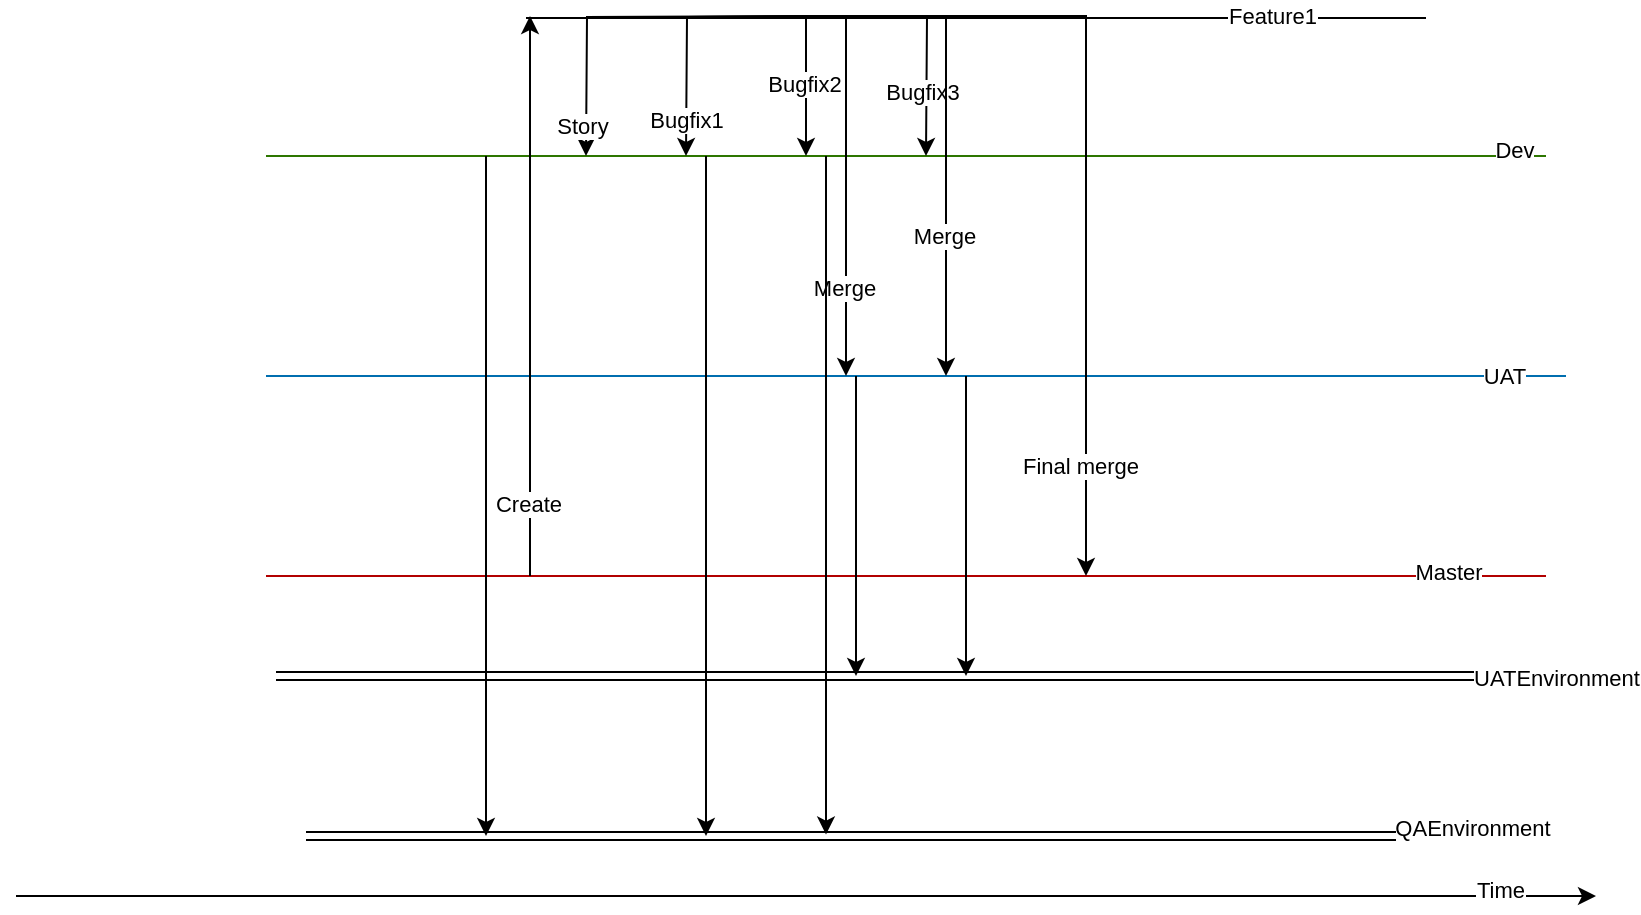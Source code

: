 <mxfile version="28.0.7">
  <diagram name="Page-1" id="lf-cruuFBXOcDi_f2mNx">
    <mxGraphModel dx="2066" dy="727" grid="1" gridSize="10" guides="1" tooltips="1" connect="1" arrows="1" fold="1" page="1" pageScale="1" pageWidth="850" pageHeight="1100" math="0" shadow="0">
      <root>
        <mxCell id="0" />
        <mxCell id="1" parent="0" />
        <mxCell id="oDULbP2nB6lb4kxzuLzo-1" value="" style="endArrow=none;html=1;rounded=0;fillColor=#60a917;strokeColor=#2D7600;" edge="1" parent="1">
          <mxGeometry width="50" height="50" relative="1" as="geometry">
            <mxPoint x="-695" y="140" as="sourcePoint" />
            <mxPoint x="-55" y="140" as="targetPoint" />
          </mxGeometry>
        </mxCell>
        <mxCell id="oDULbP2nB6lb4kxzuLzo-2" value="Dev" style="edgeLabel;html=1;align=center;verticalAlign=middle;resizable=0;points=[];" vertex="1" connectable="0" parent="oDULbP2nB6lb4kxzuLzo-1">
          <mxGeometry x="0.949" y="3" relative="1" as="geometry">
            <mxPoint as="offset" />
          </mxGeometry>
        </mxCell>
        <mxCell id="oDULbP2nB6lb4kxzuLzo-3" value="" style="endArrow=none;html=1;rounded=0;fillColor=#1ba1e2;strokeColor=#006EAF;" edge="1" parent="1">
          <mxGeometry width="50" height="50" relative="1" as="geometry">
            <mxPoint x="-695" y="250" as="sourcePoint" />
            <mxPoint x="-45" y="250" as="targetPoint" />
          </mxGeometry>
        </mxCell>
        <mxCell id="oDULbP2nB6lb4kxzuLzo-4" value="UAT" style="edgeLabel;html=1;align=center;verticalAlign=middle;resizable=0;points=[];" vertex="1" connectable="0" parent="oDULbP2nB6lb4kxzuLzo-3">
          <mxGeometry x="0.903" relative="1" as="geometry">
            <mxPoint as="offset" />
          </mxGeometry>
        </mxCell>
        <mxCell id="oDULbP2nB6lb4kxzuLzo-5" value="" style="endArrow=none;html=1;rounded=0;fillColor=#e51400;strokeColor=#B20000;" edge="1" parent="1">
          <mxGeometry width="50" height="50" relative="1" as="geometry">
            <mxPoint x="-695" y="350" as="sourcePoint" />
            <mxPoint x="-55" y="350" as="targetPoint" />
          </mxGeometry>
        </mxCell>
        <mxCell id="oDULbP2nB6lb4kxzuLzo-6" value="Master" style="edgeLabel;html=1;align=center;verticalAlign=middle;resizable=0;points=[];" vertex="1" connectable="0" parent="oDULbP2nB6lb4kxzuLzo-5">
          <mxGeometry x="0.847" y="2" relative="1" as="geometry">
            <mxPoint as="offset" />
          </mxGeometry>
        </mxCell>
        <mxCell id="oDULbP2nB6lb4kxzuLzo-7" style="edgeStyle=orthogonalEdgeStyle;rounded=0;orthogonalLoop=1;jettySize=auto;html=1;exitX=0.5;exitY=1;exitDx=0;exitDy=0;" edge="1" parent="1">
          <mxGeometry relative="1" as="geometry">
            <mxPoint x="-535" y="140" as="targetPoint" />
            <mxPoint x="-425" y="70" as="sourcePoint" />
          </mxGeometry>
        </mxCell>
        <mxCell id="oDULbP2nB6lb4kxzuLzo-8" value="Story" style="edgeLabel;html=1;align=center;verticalAlign=middle;resizable=0;points=[];" vertex="1" connectable="0" parent="oDULbP2nB6lb4kxzuLzo-7">
          <mxGeometry x="0.833" y="-2" relative="1" as="geometry">
            <mxPoint as="offset" />
          </mxGeometry>
        </mxCell>
        <mxCell id="oDULbP2nB6lb4kxzuLzo-9" style="edgeStyle=orthogonalEdgeStyle;rounded=0;orthogonalLoop=1;jettySize=auto;html=1;exitX=0.5;exitY=1;exitDx=0;exitDy=0;" edge="1" parent="1">
          <mxGeometry relative="1" as="geometry">
            <mxPoint x="-285" y="350" as="targetPoint" />
            <mxPoint x="-425" y="70" as="sourcePoint" />
            <Array as="points">
              <mxPoint x="-285" y="70" />
            </Array>
          </mxGeometry>
        </mxCell>
        <mxCell id="oDULbP2nB6lb4kxzuLzo-10" value="Final merge" style="edgeLabel;html=1;align=center;verticalAlign=middle;resizable=0;points=[];" vertex="1" connectable="0" parent="oDULbP2nB6lb4kxzuLzo-9">
          <mxGeometry x="0.735" y="-3" relative="1" as="geometry">
            <mxPoint as="offset" />
          </mxGeometry>
        </mxCell>
        <mxCell id="oDULbP2nB6lb4kxzuLzo-11" style="edgeStyle=orthogonalEdgeStyle;rounded=0;orthogonalLoop=1;jettySize=auto;html=1;exitX=0.5;exitY=1;exitDx=0;exitDy=0;" edge="1" parent="1">
          <mxGeometry relative="1" as="geometry">
            <mxPoint x="-485" y="140" as="targetPoint" />
            <mxPoint x="-425" y="70" as="sourcePoint" />
          </mxGeometry>
        </mxCell>
        <mxCell id="oDULbP2nB6lb4kxzuLzo-12" value="Bugfix1" style="edgeLabel;html=1;align=center;verticalAlign=middle;resizable=0;points=[];" vertex="1" connectable="0" parent="oDULbP2nB6lb4kxzuLzo-11">
          <mxGeometry x="0.707" relative="1" as="geometry">
            <mxPoint y="1" as="offset" />
          </mxGeometry>
        </mxCell>
        <mxCell id="oDULbP2nB6lb4kxzuLzo-13" style="edgeStyle=orthogonalEdgeStyle;rounded=0;orthogonalLoop=1;jettySize=auto;html=1;exitX=0.5;exitY=1;exitDx=0;exitDy=0;" edge="1" parent="1">
          <mxGeometry relative="1" as="geometry">
            <mxPoint x="-365" y="140" as="targetPoint" />
            <mxPoint x="-425" y="70" as="sourcePoint" />
          </mxGeometry>
        </mxCell>
        <mxCell id="oDULbP2nB6lb4kxzuLzo-14" value="Bugfix3" style="edgeLabel;html=1;align=center;verticalAlign=middle;resizable=0;points=[];" vertex="1" connectable="0" parent="oDULbP2nB6lb4kxzuLzo-13">
          <mxGeometry x="0.501" y="-2" relative="1" as="geometry">
            <mxPoint as="offset" />
          </mxGeometry>
        </mxCell>
        <mxCell id="oDULbP2nB6lb4kxzuLzo-21" value="" style="endArrow=classic;html=1;rounded=0;" edge="1" parent="1">
          <mxGeometry width="50" height="50" relative="1" as="geometry">
            <mxPoint x="-820" y="510" as="sourcePoint" />
            <mxPoint x="-30" y="510" as="targetPoint" />
          </mxGeometry>
        </mxCell>
        <mxCell id="oDULbP2nB6lb4kxzuLzo-22" value="Time" style="edgeLabel;html=1;align=center;verticalAlign=middle;resizable=0;points=[];" vertex="1" connectable="0" parent="oDULbP2nB6lb4kxzuLzo-21">
          <mxGeometry x="0.877" y="3" relative="1" as="geometry">
            <mxPoint as="offset" />
          </mxGeometry>
        </mxCell>
        <mxCell id="oDULbP2nB6lb4kxzuLzo-27" value="" style="endArrow=none;html=1;rounded=0;" edge="1" parent="1">
          <mxGeometry width="50" height="50" relative="1" as="geometry">
            <mxPoint x="-565" y="71" as="sourcePoint" />
            <mxPoint x="-115" y="71" as="targetPoint" />
          </mxGeometry>
        </mxCell>
        <mxCell id="oDULbP2nB6lb4kxzuLzo-28" value="Feature1" style="edgeLabel;html=1;align=center;verticalAlign=middle;resizable=0;points=[];" vertex="1" connectable="0" parent="oDULbP2nB6lb4kxzuLzo-27">
          <mxGeometry x="0.656" y="1" relative="1" as="geometry">
            <mxPoint as="offset" />
          </mxGeometry>
        </mxCell>
        <mxCell id="oDULbP2nB6lb4kxzuLzo-29" value="" style="endArrow=classic;html=1;rounded=0;" edge="1" parent="1">
          <mxGeometry width="50" height="50" relative="1" as="geometry">
            <mxPoint x="-563" y="350" as="sourcePoint" />
            <mxPoint x="-563" y="70" as="targetPoint" />
          </mxGeometry>
        </mxCell>
        <mxCell id="oDULbP2nB6lb4kxzuLzo-30" value="Create" style="edgeLabel;html=1;align=center;verticalAlign=middle;resizable=0;points=[];" vertex="1" connectable="0" parent="oDULbP2nB6lb4kxzuLzo-29">
          <mxGeometry x="-0.743" y="1" relative="1" as="geometry">
            <mxPoint as="offset" />
          </mxGeometry>
        </mxCell>
        <mxCell id="oDULbP2nB6lb4kxzuLzo-31" value="" style="endArrow=classic;html=1;rounded=0;" edge="1" parent="1">
          <mxGeometry width="50" height="50" relative="1" as="geometry">
            <mxPoint x="-425" y="70" as="sourcePoint" />
            <mxPoint x="-425" y="140" as="targetPoint" />
          </mxGeometry>
        </mxCell>
        <mxCell id="oDULbP2nB6lb4kxzuLzo-32" value="Bugfix2" style="edgeLabel;html=1;align=center;verticalAlign=middle;resizable=0;points=[];" vertex="1" connectable="0" parent="oDULbP2nB6lb4kxzuLzo-31">
          <mxGeometry x="-0.048" y="-1" relative="1" as="geometry">
            <mxPoint as="offset" />
          </mxGeometry>
        </mxCell>
        <mxCell id="oDULbP2nB6lb4kxzuLzo-33" value="" style="shape=link;html=1;rounded=0;" edge="1" parent="1">
          <mxGeometry width="100" relative="1" as="geometry">
            <mxPoint x="-675" y="480" as="sourcePoint" />
            <mxPoint x="-65" y="480" as="targetPoint" />
          </mxGeometry>
        </mxCell>
        <mxCell id="oDULbP2nB6lb4kxzuLzo-34" value="QAEnvironment" style="edgeLabel;html=1;align=center;verticalAlign=middle;resizable=0;points=[];" vertex="1" connectable="0" parent="oDULbP2nB6lb4kxzuLzo-33">
          <mxGeometry x="0.907" y="4" relative="1" as="geometry">
            <mxPoint x="1" as="offset" />
          </mxGeometry>
        </mxCell>
        <mxCell id="oDULbP2nB6lb4kxzuLzo-35" value="" style="endArrow=classic;html=1;rounded=0;" edge="1" parent="1">
          <mxGeometry width="50" height="50" relative="1" as="geometry">
            <mxPoint x="-585" y="140" as="sourcePoint" />
            <mxPoint x="-585" y="480" as="targetPoint" />
          </mxGeometry>
        </mxCell>
        <mxCell id="oDULbP2nB6lb4kxzuLzo-36" value="" style="endArrow=classic;html=1;rounded=0;" edge="1" parent="1">
          <mxGeometry width="50" height="50" relative="1" as="geometry">
            <mxPoint x="-475" y="140" as="sourcePoint" />
            <mxPoint x="-475" y="480" as="targetPoint" />
          </mxGeometry>
        </mxCell>
        <mxCell id="oDULbP2nB6lb4kxzuLzo-37" value="" style="shape=link;html=1;rounded=0;" edge="1" parent="1">
          <mxGeometry width="100" relative="1" as="geometry">
            <mxPoint x="-690" y="400" as="sourcePoint" />
            <mxPoint x="-20" y="400" as="targetPoint" />
          </mxGeometry>
        </mxCell>
        <mxCell id="oDULbP2nB6lb4kxzuLzo-38" value="UATEnvironment" style="edgeLabel;html=1;align=center;verticalAlign=middle;resizable=0;points=[];" vertex="1" connectable="0" parent="oDULbP2nB6lb4kxzuLzo-37">
          <mxGeometry x="0.909" y="-1" relative="1" as="geometry">
            <mxPoint as="offset" />
          </mxGeometry>
        </mxCell>
        <mxCell id="oDULbP2nB6lb4kxzuLzo-39" value="" style="endArrow=classic;html=1;rounded=0;" edge="1" parent="1">
          <mxGeometry width="50" height="50" relative="1" as="geometry">
            <mxPoint x="-405" y="70" as="sourcePoint" />
            <mxPoint x="-405" y="250" as="targetPoint" />
          </mxGeometry>
        </mxCell>
        <mxCell id="oDULbP2nB6lb4kxzuLzo-40" value="Merge" style="edgeLabel;html=1;align=center;verticalAlign=middle;resizable=0;points=[];" vertex="1" connectable="0" parent="oDULbP2nB6lb4kxzuLzo-39">
          <mxGeometry x="0.512" y="-1" relative="1" as="geometry">
            <mxPoint as="offset" />
          </mxGeometry>
        </mxCell>
        <mxCell id="oDULbP2nB6lb4kxzuLzo-41" value="" style="endArrow=classic;html=1;rounded=0;" edge="1" parent="1">
          <mxGeometry width="50" height="50" relative="1" as="geometry">
            <mxPoint x="-400" y="250" as="sourcePoint" />
            <mxPoint x="-400" y="400" as="targetPoint" />
          </mxGeometry>
        </mxCell>
        <mxCell id="oDULbP2nB6lb4kxzuLzo-42" value="" style="endArrow=classic;html=1;rounded=0;" edge="1" parent="1">
          <mxGeometry width="50" height="50" relative="1" as="geometry">
            <mxPoint x="-355" y="70" as="sourcePoint" />
            <mxPoint x="-355" y="250" as="targetPoint" />
          </mxGeometry>
        </mxCell>
        <mxCell id="oDULbP2nB6lb4kxzuLzo-43" value="Merge" style="edgeLabel;html=1;align=center;verticalAlign=middle;resizable=0;points=[];" vertex="1" connectable="0" parent="oDULbP2nB6lb4kxzuLzo-42">
          <mxGeometry x="0.214" y="-1" relative="1" as="geometry">
            <mxPoint as="offset" />
          </mxGeometry>
        </mxCell>
        <mxCell id="oDULbP2nB6lb4kxzuLzo-44" value="" style="endArrow=classic;html=1;rounded=0;" edge="1" parent="1">
          <mxGeometry width="50" height="50" relative="1" as="geometry">
            <mxPoint x="-345" y="250" as="sourcePoint" />
            <mxPoint x="-345" y="400" as="targetPoint" />
          </mxGeometry>
        </mxCell>
        <mxCell id="oDULbP2nB6lb4kxzuLzo-47" value="" style="endArrow=classic;html=1;rounded=0;" edge="1" parent="1">
          <mxGeometry width="50" height="50" relative="1" as="geometry">
            <mxPoint x="-415" y="140" as="sourcePoint" />
            <mxPoint x="-415" y="479.286" as="targetPoint" />
          </mxGeometry>
        </mxCell>
      </root>
    </mxGraphModel>
  </diagram>
</mxfile>
